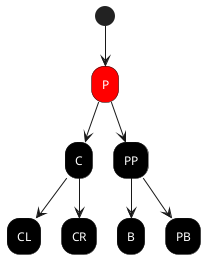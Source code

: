 @startuml

skinparam activity{
FontName Impact
FontColor white
backgroundcolor black
}

(*) --> P#RED
P --> C#BLACK
PP --> B
P --> PP

C --> CL
C --> CR


PP#Black --> PB#BLACK
@enduml
